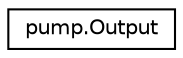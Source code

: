 digraph "Graphical Class Hierarchy"
{
  edge [fontname="Helvetica",fontsize="10",labelfontname="Helvetica",labelfontsize="10"];
  node [fontname="Helvetica",fontsize="10",shape=record];
  rankdir="LR";
  Node0 [label="pump.Output",height=0.2,width=0.4,color="black", fillcolor="white", style="filled",URL="$classpump_1_1Output.html"];
}

